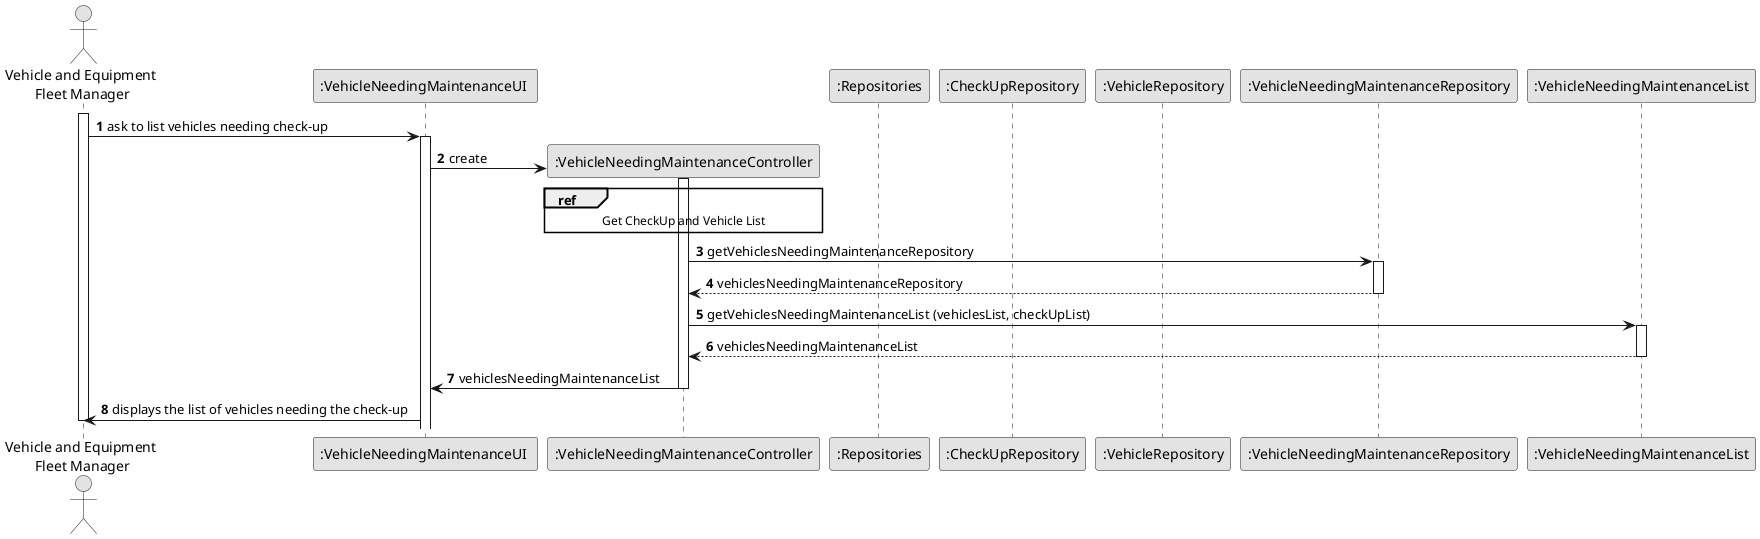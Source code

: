 @startuml
skinparam monochrome true
skinparam packageStyle rectangle
skinparam shadowing false

autonumber

actor "Vehicle and Equipment\n Fleet Manager" as VFM
participant ":VehicleNeedingMaintenanceUI " as UI
participant ":VehicleNeedingMaintenanceController" as CTRL
participant ":Repositories" as RepositorySingleton
participant ":CheckUpRepository" as CheckUpRepository
participant ":VehicleRepository" as VR
participant ":VehicleNeedingMaintenanceRepository" as MaintenanceRep
participant ":VehicleNeedingMaintenanceList" as MaintenanceList

activate VFM

        VFM -> UI : ask to list vehicles needing check-up

        activate UI

            UI -> CTRL** : create

            activate CTRL

                 ref over CTRL
                        Get CheckUp and Vehicle List
                 end ref

                CTRL -> MaintenanceRep: getVehiclesNeedingMaintenanceRepository

                                               activate MaintenanceRep

                                              MaintenanceRep --> CTRL: vehiclesNeedingMaintenanceRepository

                                                deactivate MaintenanceRep



                              CTRL -> MaintenanceList: getVehiclesNeedingMaintenanceList (vehiclesList, checkUpList)

                              activate MaintenanceList

                              MaintenanceList --> CTRL: vehiclesNeedingMaintenanceList

                              deactivate MaintenanceList

                              CTRL -> UI : vehiclesNeedingMaintenanceList

                          deactivate CTRL

                UI -> VFM : displays the list of vehicles needing the check-up

deactivate VFM

@enduml